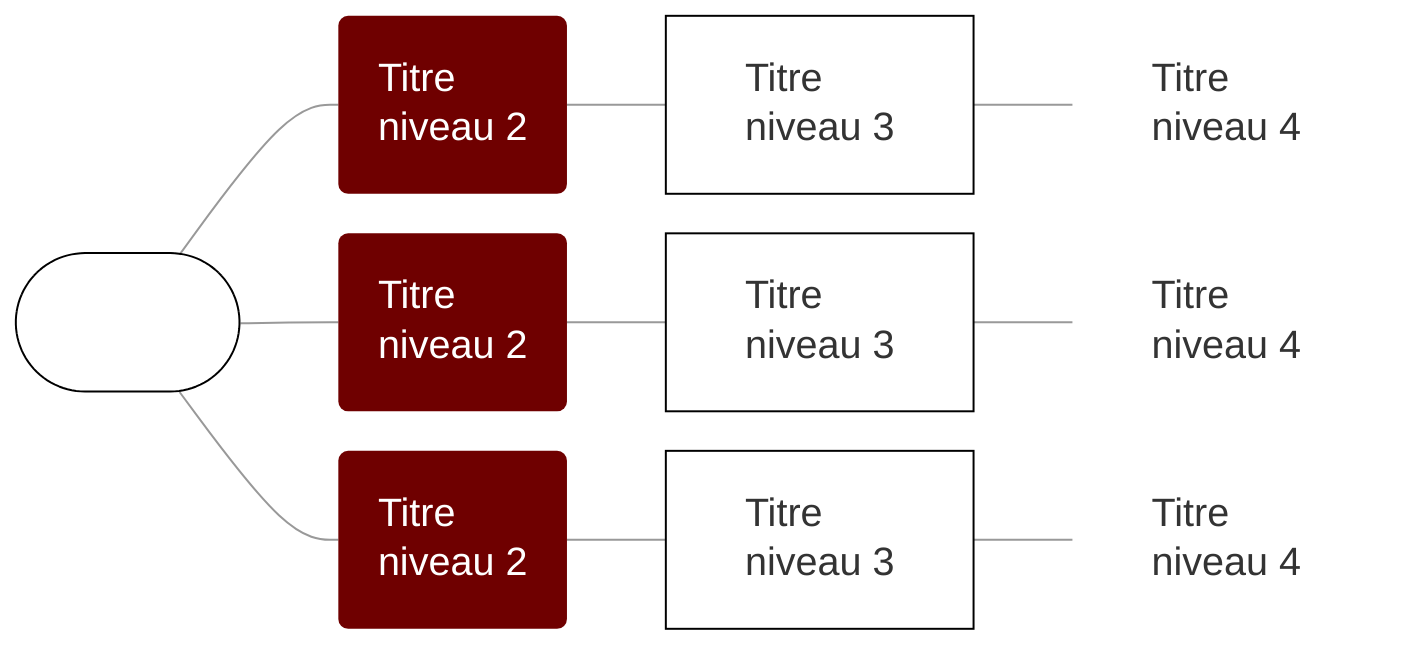 %%{init{"theme":"base","themeCSS":"* {line-height:1.25em!important; font-size:20px; text-align:left!important;} g[id*=\"A\"] span {font-size:1.01em; color:white; display:block; text-align:center!important} g[id*=\"A\"] rect {fill:black}  g[id*=\"V\"] * {} g[id*=\"B\"] span {font-size:0.9em; color:white; display:block; text-align:center!important} g[id*=\"B\"] rect {fill:#6f0000; stroke:transparent} g[id*=\"C\"] span {font-size:0.75em; display:block;} g[id*=\"D\"] span, g[id*=\"E\"] span {font-size:0.7em; display:block;} g[id*=\"D\"] rect, g[id*=\"E\"] rect {stroke:transparent!important}.edge-thickness-normal{stroke-width:1px; stroke:#999;} .edge-thickness-thick{stroke-width:1px!important} .edge-pattern-dotted{stroke:transparent}","themeVariables":{"background":"white", "secondaryColor":"transparent","primaryColor":"transparent","primaryBorderColor":"black"},"flowchart":{"htmlLabels":true,"padding":20,"rankSpacing":50,"nodeSpacing":20}} }%%
flowchart LR
A1(["Titre <br> niveau 1"])

B1("Titre <br>niveau 2")
B2("Titre <br>niveau 2")
B3("Titre <br>niveau 2")

C1["Titre <br>niveau 3"]
C2["Titre <br>niveau 3"]
C3["Titre <br>niveau 3"]

D1["Titre <br>niveau 4"]
D2["Titre <br>niveau 4"]
D3["Titre <br>niveau 4"]

A1 === B1 & B2 & B3

B1 --- C1
B2 --- C2
B3 --- C3

C1 --- D1
C2 --- D2
C3 --- D3